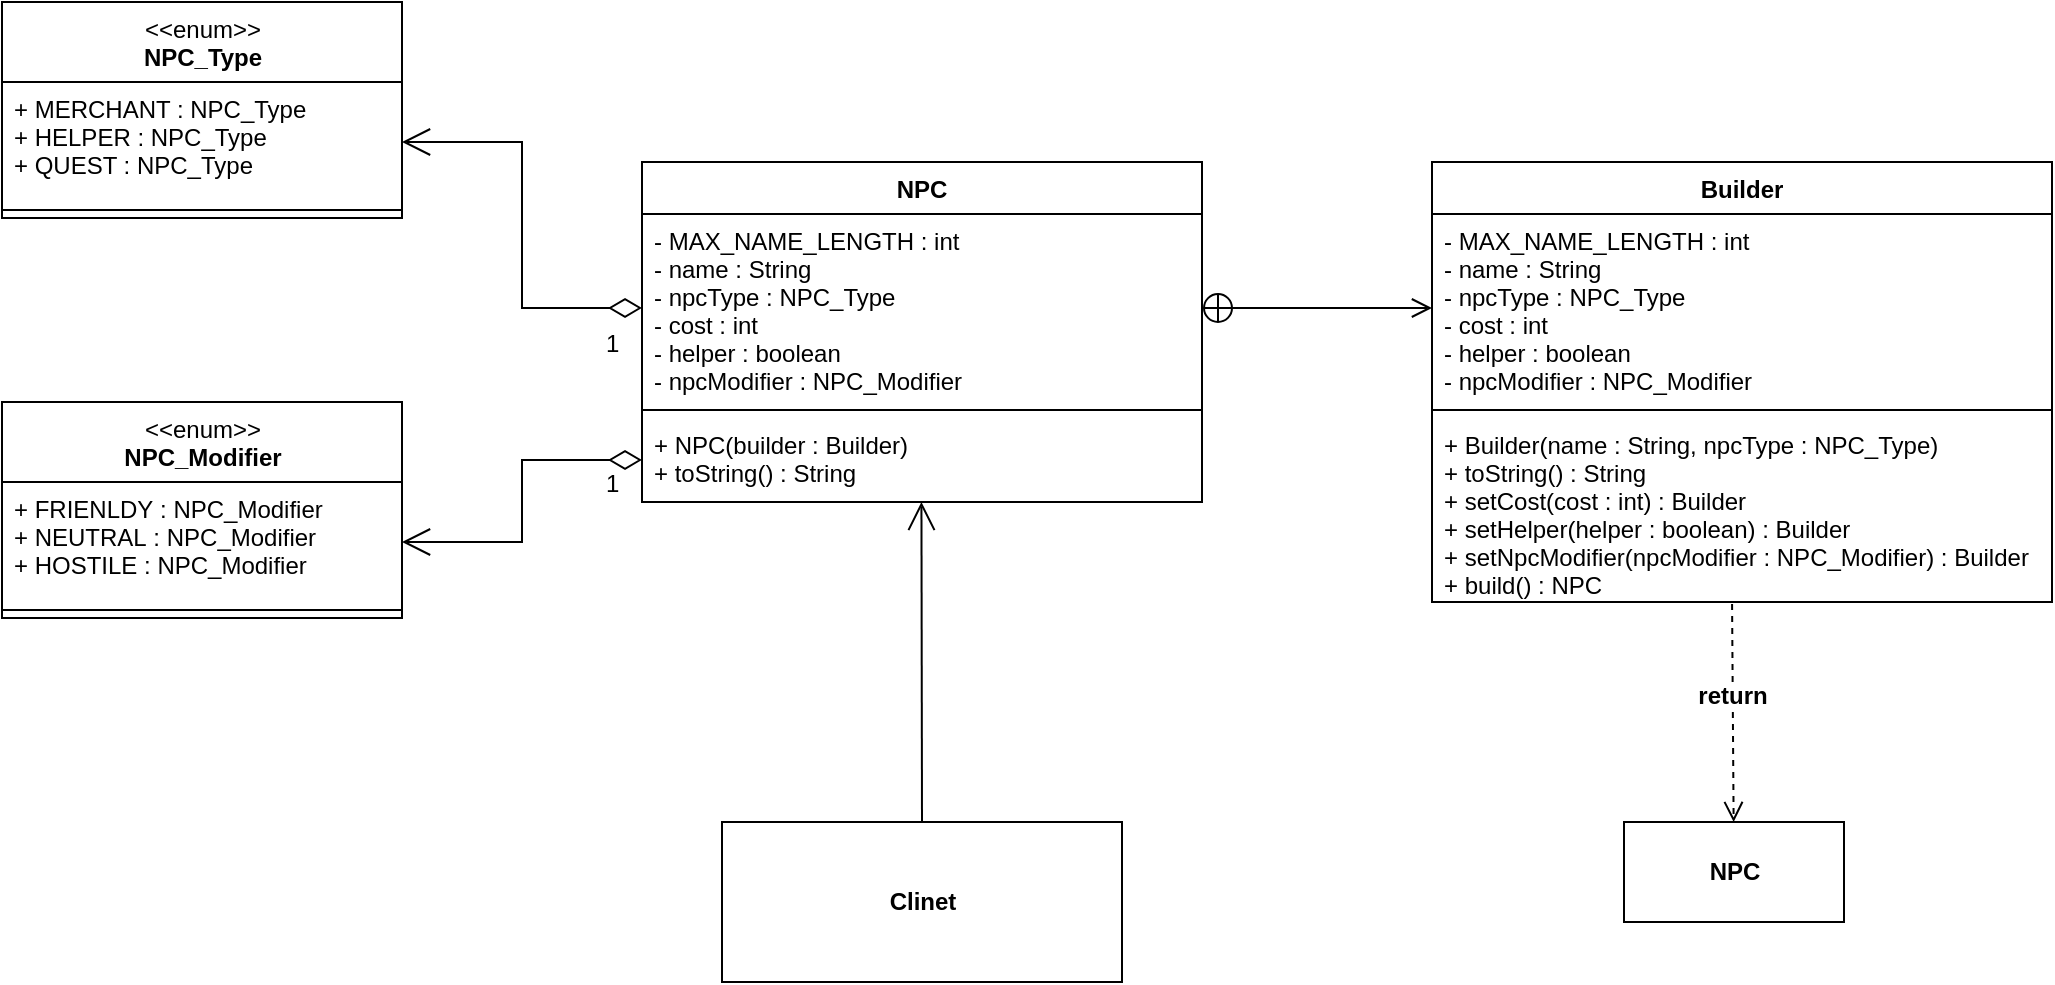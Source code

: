 <mxfile version="20.2.7" type="github">
  <diagram id="C5RBs43oDa-KdzZeNtuy" name="Page-1">
    <mxGraphModel dx="2031" dy="1089" grid="1" gridSize="10" guides="1" tooltips="1" connect="1" arrows="1" fold="1" page="1" pageScale="1" pageWidth="1169" pageHeight="1654" math="0" shadow="0">
      <root>
        <mxCell id="WIyWlLk6GJQsqaUBKTNV-0" />
        <mxCell id="WIyWlLk6GJQsqaUBKTNV-1" parent="WIyWlLk6GJQsqaUBKTNV-0" />
        <mxCell id="kcyVbWiBj3wH5_LdSBAH-0" value="NPC" style="swimlane;fontStyle=1;align=center;verticalAlign=top;childLayout=stackLayout;horizontal=1;startSize=26;horizontalStack=0;resizeParent=1;resizeParentMax=0;resizeLast=0;collapsible=1;marginBottom=0;" vertex="1" parent="WIyWlLk6GJQsqaUBKTNV-1">
          <mxGeometry x="360" y="200" width="280" height="170" as="geometry" />
        </mxCell>
        <mxCell id="kcyVbWiBj3wH5_LdSBAH-1" value="- MAX_NAME_LENGTH : int&#xa;- name : String&#xa;- npcType : NPC_Type&#xa;- cost : int&#xa;- helper : boolean&#xa;- npcModifier : NPC_Modifier " style="text;strokeColor=none;fillColor=none;align=left;verticalAlign=top;spacingLeft=4;spacingRight=4;overflow=hidden;rotatable=0;points=[[0,0.5],[1,0.5]];portConstraint=eastwest;" vertex="1" parent="kcyVbWiBj3wH5_LdSBAH-0">
          <mxGeometry y="26" width="280" height="94" as="geometry" />
        </mxCell>
        <mxCell id="kcyVbWiBj3wH5_LdSBAH-2" value="" style="line;strokeWidth=1;fillColor=none;align=left;verticalAlign=middle;spacingTop=-1;spacingLeft=3;spacingRight=3;rotatable=0;labelPosition=right;points=[];portConstraint=eastwest;" vertex="1" parent="kcyVbWiBj3wH5_LdSBAH-0">
          <mxGeometry y="120" width="280" height="8" as="geometry" />
        </mxCell>
        <mxCell id="kcyVbWiBj3wH5_LdSBAH-3" value="+ NPC(builder : Builder)&#xa;+ toString() : String" style="text;strokeColor=none;fillColor=none;align=left;verticalAlign=top;spacingLeft=4;spacingRight=4;overflow=hidden;rotatable=0;points=[[0,0.5],[1,0.5]];portConstraint=eastwest;" vertex="1" parent="kcyVbWiBj3wH5_LdSBAH-0">
          <mxGeometry y="128" width="280" height="42" as="geometry" />
        </mxCell>
        <mxCell id="kcyVbWiBj3wH5_LdSBAH-4" value="Builder" style="swimlane;fontStyle=1;align=center;verticalAlign=top;childLayout=stackLayout;horizontal=1;startSize=26;horizontalStack=0;resizeParent=1;resizeParentMax=0;resizeLast=0;collapsible=1;marginBottom=0;" vertex="1" parent="WIyWlLk6GJQsqaUBKTNV-1">
          <mxGeometry x="755" y="200" width="310" height="220" as="geometry" />
        </mxCell>
        <mxCell id="kcyVbWiBj3wH5_LdSBAH-5" value="- MAX_NAME_LENGTH : int&#xa;- name : String&#xa;- npcType : NPC_Type&#xa;- cost : int&#xa;- helper : boolean&#xa;- npcModifier : NPC_Modifier " style="text;strokeColor=none;fillColor=none;align=left;verticalAlign=top;spacingLeft=4;spacingRight=4;overflow=hidden;rotatable=0;points=[[0,0.5],[1,0.5]];portConstraint=eastwest;" vertex="1" parent="kcyVbWiBj3wH5_LdSBAH-4">
          <mxGeometry y="26" width="310" height="94" as="geometry" />
        </mxCell>
        <mxCell id="kcyVbWiBj3wH5_LdSBAH-6" value="" style="line;strokeWidth=1;fillColor=none;align=left;verticalAlign=middle;spacingTop=-1;spacingLeft=3;spacingRight=3;rotatable=0;labelPosition=right;points=[];portConstraint=eastwest;" vertex="1" parent="kcyVbWiBj3wH5_LdSBAH-4">
          <mxGeometry y="120" width="310" height="8" as="geometry" />
        </mxCell>
        <mxCell id="kcyVbWiBj3wH5_LdSBAH-7" value="+ Builder(name : String, npcType : NPC_Type)&#xa;+ toString() : String&#xa;+ setCost(cost : int) : Builder&#xa;+ setHelper(helper : boolean) : Builder&#xa;+ setNpcModifier(npcModifier : NPC_Modifier) : Builder&#xa;+ build() : NPC" style="text;strokeColor=none;fillColor=none;align=left;verticalAlign=top;spacingLeft=4;spacingRight=4;overflow=hidden;rotatable=0;points=[[0,0.5],[1,0.5]];portConstraint=eastwest;" vertex="1" parent="kcyVbWiBj3wH5_LdSBAH-4">
          <mxGeometry y="128" width="310" height="92" as="geometry" />
        </mxCell>
        <mxCell id="kcyVbWiBj3wH5_LdSBAH-8" value="" style="endArrow=open;startArrow=circlePlus;endFill=0;startFill=0;endSize=8;html=1;rounded=0;exitX=1;exitY=0.5;exitDx=0;exitDy=0;entryX=0;entryY=0.5;entryDx=0;entryDy=0;" edge="1" parent="WIyWlLk6GJQsqaUBKTNV-1" source="kcyVbWiBj3wH5_LdSBAH-1" target="kcyVbWiBj3wH5_LdSBAH-5">
          <mxGeometry width="160" relative="1" as="geometry">
            <mxPoint x="505" y="560" as="sourcePoint" />
            <mxPoint x="665" y="560" as="targetPoint" />
          </mxGeometry>
        </mxCell>
        <mxCell id="kcyVbWiBj3wH5_LdSBAH-9" value="&lt;b&gt;Clinet&lt;/b&gt;" style="html=1;" vertex="1" parent="WIyWlLk6GJQsqaUBKTNV-1">
          <mxGeometry x="400" y="530" width="200" height="80" as="geometry" />
        </mxCell>
        <mxCell id="kcyVbWiBj3wH5_LdSBAH-10" value="" style="endArrow=open;endFill=1;endSize=12;html=1;rounded=0;exitX=0.5;exitY=0;exitDx=0;exitDy=0;entryX=0.499;entryY=0.999;entryDx=0;entryDy=0;entryPerimeter=0;" edge="1" parent="WIyWlLk6GJQsqaUBKTNV-1" source="kcyVbWiBj3wH5_LdSBAH-9" target="kcyVbWiBj3wH5_LdSBAH-3">
          <mxGeometry width="160" relative="1" as="geometry">
            <mxPoint x="305" y="460" as="sourcePoint" />
            <mxPoint x="505" y="380" as="targetPoint" />
          </mxGeometry>
        </mxCell>
        <mxCell id="kcyVbWiBj3wH5_LdSBAH-11" value="return" style="html=1;verticalAlign=bottom;endArrow=open;dashed=1;endSize=8;rounded=0;exitX=0.484;exitY=1.011;exitDx=0;exitDy=0;exitPerimeter=0;fontSize=12;fontStyle=1" edge="1" parent="WIyWlLk6GJQsqaUBKTNV-1" source="kcyVbWiBj3wH5_LdSBAH-7" target="kcyVbWiBj3wH5_LdSBAH-12">
          <mxGeometry x="0.009" relative="1" as="geometry">
            <mxPoint x="795" y="500" as="sourcePoint" />
            <mxPoint x="905" y="610" as="targetPoint" />
            <Array as="points" />
            <mxPoint as="offset" />
          </mxGeometry>
        </mxCell>
        <mxCell id="kcyVbWiBj3wH5_LdSBAH-12" value="&lt;b&gt;NPC&lt;/b&gt;" style="html=1;fontSize=12;" vertex="1" parent="WIyWlLk6GJQsqaUBKTNV-1">
          <mxGeometry x="851" y="530" width="110" height="50" as="geometry" />
        </mxCell>
        <mxCell id="kcyVbWiBj3wH5_LdSBAH-13" value="&lt;span style=&quot;font-weight: normal;&quot;&gt;&lt;font style=&quot;font-size: 12px;&quot;&gt;&amp;lt;&amp;lt;enum&amp;gt;&amp;gt;&lt;/font&gt;&lt;/span&gt;&lt;br&gt;NPC_Type" style="swimlane;fontStyle=1;align=center;verticalAlign=top;childLayout=stackLayout;horizontal=1;startSize=40;horizontalStack=0;resizeParent=1;resizeParentMax=0;resizeLast=0;collapsible=1;marginBottom=0;html=1;" vertex="1" parent="WIyWlLk6GJQsqaUBKTNV-1">
          <mxGeometry x="40" y="120" width="200" height="108" as="geometry" />
        </mxCell>
        <mxCell id="kcyVbWiBj3wH5_LdSBAH-14" value="+ MERCHANT : NPC_Type&#xa;+ HELPER : NPC_Type&#xa;+ QUEST : NPC_Type" style="text;strokeColor=none;fillColor=none;align=left;verticalAlign=top;spacingLeft=4;spacingRight=4;overflow=hidden;rotatable=0;points=[[0,0.5],[1,0.5]];portConstraint=eastwest;" vertex="1" parent="kcyVbWiBj3wH5_LdSBAH-13">
          <mxGeometry y="40" width="200" height="60" as="geometry" />
        </mxCell>
        <mxCell id="kcyVbWiBj3wH5_LdSBAH-15" value="" style="line;strokeWidth=1;fillColor=none;align=left;verticalAlign=middle;spacingTop=-1;spacingLeft=3;spacingRight=3;rotatable=0;labelPosition=right;points=[];portConstraint=eastwest;" vertex="1" parent="kcyVbWiBj3wH5_LdSBAH-13">
          <mxGeometry y="100" width="200" height="8" as="geometry" />
        </mxCell>
        <mxCell id="kcyVbWiBj3wH5_LdSBAH-17" value="&lt;span style=&quot;font-weight: normal;&quot;&gt;&lt;font style=&quot;font-size: 12px;&quot;&gt;&amp;lt;&amp;lt;enum&amp;gt;&amp;gt;&lt;/font&gt;&lt;/span&gt;&lt;br&gt;NPC_Modifier" style="swimlane;fontStyle=1;align=center;verticalAlign=top;childLayout=stackLayout;horizontal=1;startSize=40;horizontalStack=0;resizeParent=1;resizeParentMax=0;resizeLast=0;collapsible=1;marginBottom=0;html=1;" vertex="1" parent="WIyWlLk6GJQsqaUBKTNV-1">
          <mxGeometry x="40" y="320" width="200" height="108" as="geometry" />
        </mxCell>
        <mxCell id="kcyVbWiBj3wH5_LdSBAH-18" value="+ FRIENLDY : NPC_Modifier&#xa;+ NEUTRAL : NPC_Modifier&#xa;+ HOSTILE : NPC_Modifier" style="text;strokeColor=none;fillColor=none;align=left;verticalAlign=top;spacingLeft=4;spacingRight=4;overflow=hidden;rotatable=0;points=[[0,0.5],[1,0.5]];portConstraint=eastwest;" vertex="1" parent="kcyVbWiBj3wH5_LdSBAH-17">
          <mxGeometry y="40" width="200" height="60" as="geometry" />
        </mxCell>
        <mxCell id="kcyVbWiBj3wH5_LdSBAH-19" value="" style="line;strokeWidth=1;fillColor=none;align=left;verticalAlign=middle;spacingTop=-1;spacingLeft=3;spacingRight=3;rotatable=0;labelPosition=right;points=[];portConstraint=eastwest;" vertex="1" parent="kcyVbWiBj3wH5_LdSBAH-17">
          <mxGeometry y="100" width="200" height="8" as="geometry" />
        </mxCell>
        <mxCell id="kcyVbWiBj3wH5_LdSBAH-20" value="1" style="endArrow=open;html=1;endSize=12;startArrow=diamondThin;startSize=14;startFill=0;edgeStyle=orthogonalEdgeStyle;align=left;verticalAlign=bottom;rounded=0;fontSize=12;exitX=0;exitY=0.5;exitDx=0;exitDy=0;entryX=1;entryY=0.5;entryDx=0;entryDy=0;" edge="1" parent="WIyWlLk6GJQsqaUBKTNV-1" source="kcyVbWiBj3wH5_LdSBAH-1" target="kcyVbWiBj3wH5_LdSBAH-14">
          <mxGeometry x="-0.803" y="27" relative="1" as="geometry">
            <mxPoint x="640" y="480" as="sourcePoint" />
            <mxPoint x="310" y="480" as="targetPoint" />
            <mxPoint as="offset" />
          </mxGeometry>
        </mxCell>
        <mxCell id="kcyVbWiBj3wH5_LdSBAH-21" value="1" style="endArrow=open;html=1;endSize=12;startArrow=diamondThin;startSize=14;startFill=0;edgeStyle=orthogonalEdgeStyle;align=left;verticalAlign=bottom;rounded=0;fontSize=12;exitX=0;exitY=0.5;exitDx=0;exitDy=0;entryX=1;entryY=0.5;entryDx=0;entryDy=0;" edge="1" parent="WIyWlLk6GJQsqaUBKTNV-1" source="kcyVbWiBj3wH5_LdSBAH-3" target="kcyVbWiBj3wH5_LdSBAH-18">
          <mxGeometry x="-0.752" y="21" relative="1" as="geometry">
            <mxPoint x="370" y="283" as="sourcePoint" />
            <mxPoint x="250" y="200" as="targetPoint" />
            <mxPoint as="offset" />
          </mxGeometry>
        </mxCell>
      </root>
    </mxGraphModel>
  </diagram>
</mxfile>
